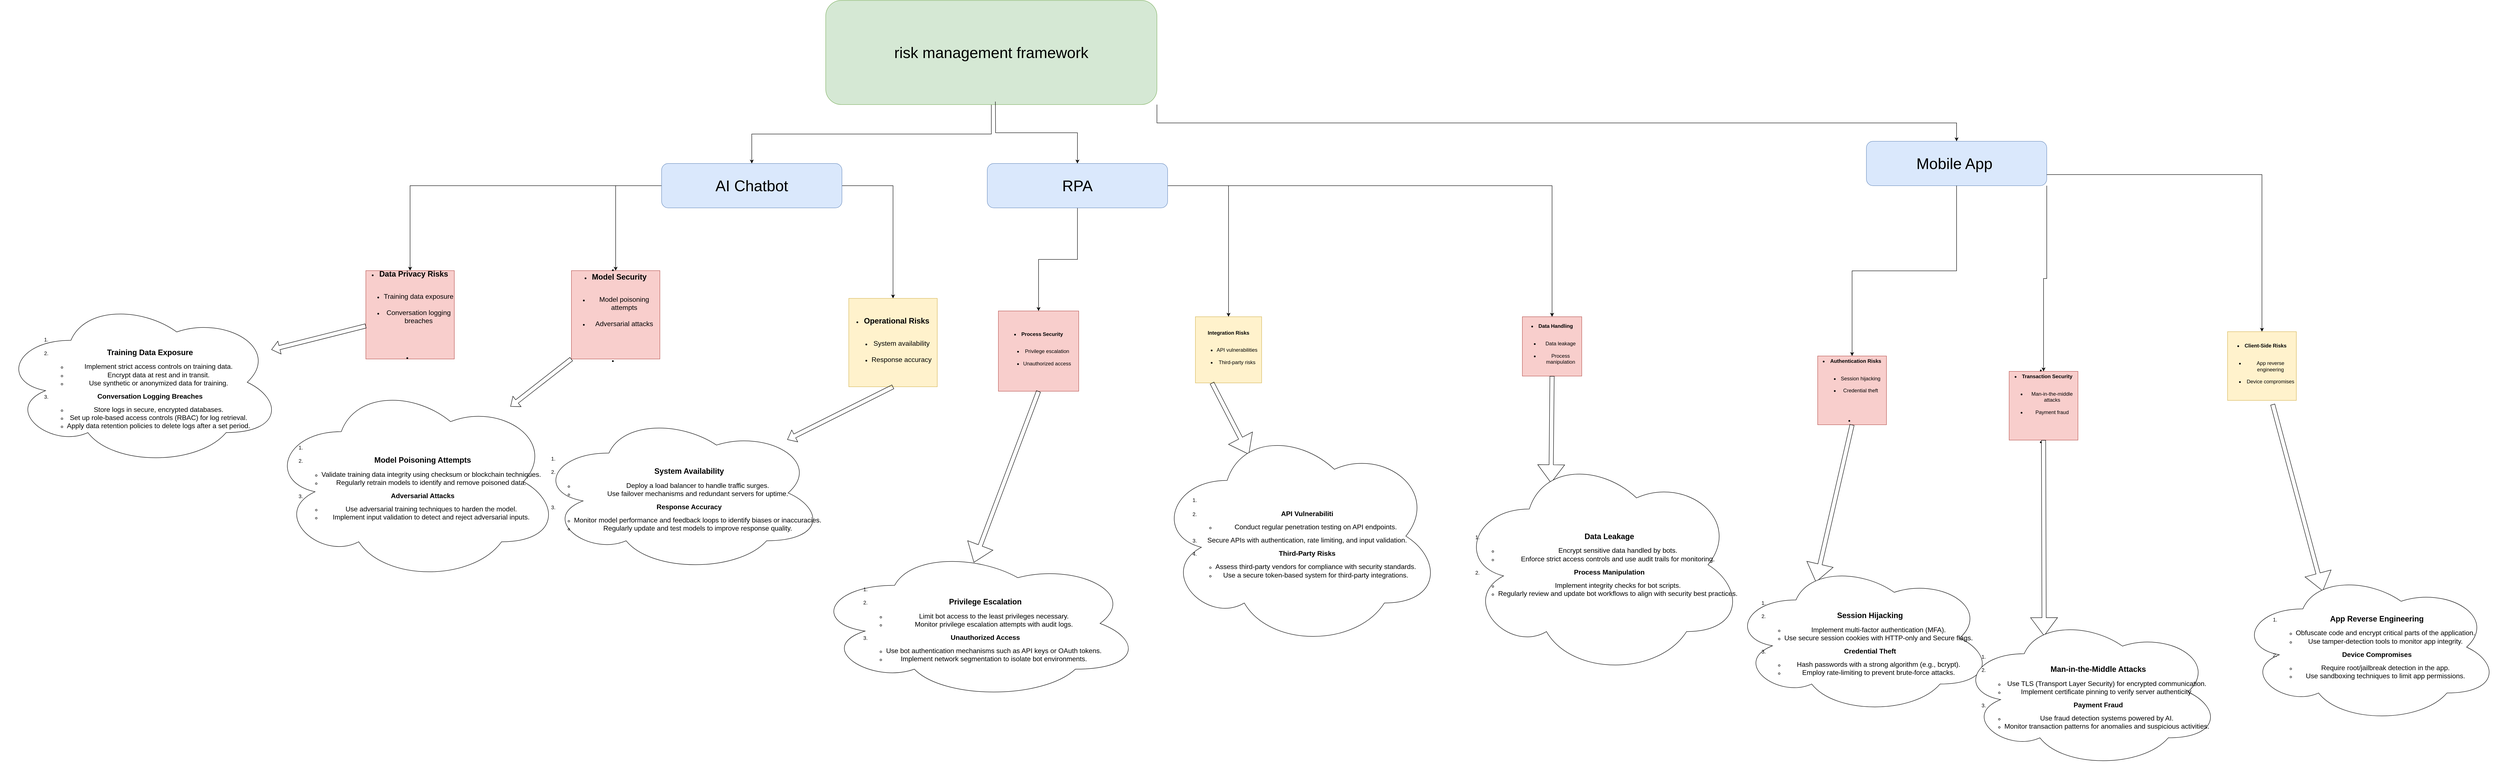 <mxfile version="24.4.10" type="github">
  <diagram name="Page-1" id="UPqwGXIuIdb4RDP-MWa9">
    <mxGraphModel dx="5969" dy="1998" grid="0" gridSize="10" guides="1" tooltips="1" connect="1" arrows="1" fold="1" page="0" pageScale="1" pageWidth="850" pageHeight="1100" math="0" shadow="0">
      <root>
        <mxCell id="0" />
        <mxCell id="1" parent="0" />
        <mxCell id="dwC30fj2xCrzJHsawLmF-4" value="" style="edgeStyle=orthogonalEdgeStyle;rounded=0;orthogonalLoop=1;jettySize=auto;html=1;" edge="1" parent="1" source="dwC30fj2xCrzJHsawLmF-1" target="dwC30fj2xCrzJHsawLmF-3">
          <mxGeometry relative="1" as="geometry" />
        </mxCell>
        <mxCell id="dwC30fj2xCrzJHsawLmF-1" value="&lt;font style=&quot;font-size: 36px;&quot;&gt;risk management framework&lt;/font&gt;" style="rounded=1;whiteSpace=wrap;html=1;fillColor=#d5e8d4;strokeColor=#82b366;" vertex="1" parent="1">
          <mxGeometry x="-965" y="-696" width="775" height="244" as="geometry" />
        </mxCell>
        <mxCell id="dwC30fj2xCrzJHsawLmF-6" value="" style="edgeStyle=orthogonalEdgeStyle;rounded=0;orthogonalLoop=1;jettySize=auto;html=1;entryX=0.5;entryY=0;entryDx=0;entryDy=0;" edge="1" parent="1" source="dwC30fj2xCrzJHsawLmF-3" target="dwC30fj2xCrzJHsawLmF-14">
          <mxGeometry relative="1" as="geometry">
            <mxPoint x="-584.5" y="-161" as="targetPoint" />
          </mxGeometry>
        </mxCell>
        <mxCell id="dwC30fj2xCrzJHsawLmF-8" value="" style="edgeStyle=orthogonalEdgeStyle;rounded=0;orthogonalLoop=1;jettySize=auto;html=1;entryX=0.5;entryY=0;entryDx=0;entryDy=0;" edge="1" parent="1" source="dwC30fj2xCrzJHsawLmF-3" target="dwC30fj2xCrzJHsawLmF-16">
          <mxGeometry relative="1" as="geometry">
            <mxPoint x="252.5" y="-156" as="targetPoint" />
          </mxGeometry>
        </mxCell>
        <mxCell id="dwC30fj2xCrzJHsawLmF-10" value="" style="edgeStyle=orthogonalEdgeStyle;rounded=0;orthogonalLoop=1;jettySize=auto;html=1;entryX=0.5;entryY=0;entryDx=0;entryDy=0;" edge="1" parent="1" source="dwC30fj2xCrzJHsawLmF-3" target="dwC30fj2xCrzJHsawLmF-15">
          <mxGeometry relative="1" as="geometry">
            <mxPoint x="-192.889" y="-167.879" as="targetPoint" />
          </mxGeometry>
        </mxCell>
        <mxCell id="dwC30fj2xCrzJHsawLmF-3" value="&lt;font style=&quot;font-size: 36px;&quot;&gt;AI Chatbot&lt;/font&gt;" style="rounded=1;whiteSpace=wrap;html=1;fillColor=#dae8fc;strokeColor=#6c8ebf;" vertex="1" parent="1">
          <mxGeometry x="-1349" y="-314" width="422" height="104" as="geometry" />
        </mxCell>
        <mxCell id="dwC30fj2xCrzJHsawLmF-14" value="&lt;li class=&quot;whitespace-normal break-words&quot;&gt;&lt;font style=&quot;font-size: 18px;&quot;&gt;&lt;b&gt;Data Privacy Risks&lt;/b&gt;&lt;br&gt;&lt;/font&gt;&lt;ul depth=&quot;1&quot; class=&quot;[&amp;amp;:not(:last-child)_ul]:pb-1 [&amp;amp;:not(:last-child)_ol]:pb-1 list-disc space-y-1.5 pl-7&quot;&gt;&lt;font size=&quot;3&quot;&gt;&lt;br&gt;&lt;/font&gt;&lt;li class=&quot;whitespace-normal break-words&quot;&gt;&lt;font size=&quot;3&quot;&gt;Training data exposure&lt;/font&gt;&lt;/li&gt;&lt;font size=&quot;3&quot;&gt;&lt;br&gt;&lt;/font&gt;&lt;li class=&quot;whitespace-normal break-words&quot;&gt;&lt;font size=&quot;3&quot;&gt;Conversation logging breaches&lt;/font&gt;&lt;/li&gt;&lt;font size=&quot;3&quot;&gt;&lt;br&gt;&lt;/font&gt;&lt;/ul&gt;&lt;font size=&quot;3&quot;&gt;&lt;br&gt;&lt;/font&gt;&lt;/li&gt;&lt;font size=&quot;3&quot;&gt;&lt;br&gt;&lt;/font&gt;&lt;li class=&quot;whitespace-normal break-words&quot;&gt;&lt;/li&gt;" style="whiteSpace=wrap;html=1;aspect=fixed;fillColor=#f8cecc;strokeColor=#b85450;" vertex="1" parent="1">
          <mxGeometry x="-2041" y="-63" width="207" height="207" as="geometry" />
        </mxCell>
        <mxCell id="dwC30fj2xCrzJHsawLmF-15" value="&lt;li class=&quot;whitespace-normal break-words&quot;&gt;&lt;/li&gt;&lt;li class=&quot;whitespace-normal break-words&quot;&gt;&lt;b&gt;&lt;font style=&quot;font-size: 18px;&quot;&gt;Model Security&lt;br&gt;&lt;/font&gt;&lt;/b&gt;&lt;ul depth=&quot;1&quot; class=&quot;[&amp;amp;:not(:last-child)_ul]:pb-1 [&amp;amp;:not(:last-child)_ol]:pb-1 list-disc space-y-1.5 pl-7&quot;&gt;&lt;font size=&quot;3&quot;&gt;&lt;br&gt;&lt;/font&gt;&lt;li class=&quot;whitespace-normal break-words&quot;&gt;&lt;font size=&quot;3&quot;&gt;Model poisoning attempts&lt;/font&gt;&lt;/li&gt;&lt;font size=&quot;3&quot;&gt;&lt;br&gt;&lt;/font&gt;&lt;li class=&quot;whitespace-normal break-words&quot;&gt;&lt;font size=&quot;3&quot;&gt;Adversarial attacks&lt;/font&gt;&lt;/li&gt;&lt;font size=&quot;3&quot;&gt;&lt;br&gt;&lt;/font&gt;&lt;/ul&gt;&lt;font size=&quot;3&quot;&gt;&lt;br&gt;&lt;/font&gt;&lt;/li&gt;&lt;font size=&quot;3&quot;&gt;&lt;br&gt;&lt;/font&gt;&lt;li class=&quot;whitespace-normal break-words&quot;&gt;&lt;/li&gt;" style="whiteSpace=wrap;html=1;aspect=fixed;fillColor=#f8cecc;strokeColor=#b85450;" vertex="1" parent="1">
          <mxGeometry x="-1560" y="-63" width="207" height="207" as="geometry" />
        </mxCell>
        <mxCell id="dwC30fj2xCrzJHsawLmF-16" value="&lt;li class=&quot;whitespace-normal break-words&quot;&gt;&lt;font style=&quot;font-size: 18px;&quot;&gt;&lt;b&gt;Operational Risks&lt;/b&gt;&lt;br&gt;&lt;/font&gt;&lt;ul depth=&quot;1&quot; class=&quot;[&amp;amp;:not(:last-child)_ul]:pb-1 [&amp;amp;:not(:last-child)_ol]:pb-1 list-disc space-y-1.5 pl-7&quot;&gt;&lt;font size=&quot;3&quot;&gt;&lt;br&gt;&lt;/font&gt;&lt;li class=&quot;whitespace-normal break-words&quot;&gt;&lt;font size=&quot;3&quot;&gt;System availability&lt;/font&gt;&lt;/li&gt;&lt;font size=&quot;3&quot;&gt;&lt;br&gt;&lt;/font&gt;&lt;li class=&quot;whitespace-normal break-words&quot;&gt;&lt;font size=&quot;3&quot;&gt;Response accuracy&lt;/font&gt;&lt;/li&gt;&lt;/ul&gt;&lt;/li&gt;" style="whiteSpace=wrap;html=1;aspect=fixed;fillColor=#fff2cc;strokeColor=#d6b656;" vertex="1" parent="1">
          <mxGeometry x="-911" y="2" width="207" height="207" as="geometry" />
        </mxCell>
        <mxCell id="dwC30fj2xCrzJHsawLmF-20" value="" style="edgeStyle=orthogonalEdgeStyle;rounded=0;orthogonalLoop=1;jettySize=auto;html=1;" edge="1" parent="1" source="dwC30fj2xCrzJHsawLmF-17" target="dwC30fj2xCrzJHsawLmF-19">
          <mxGeometry relative="1" as="geometry" />
        </mxCell>
        <mxCell id="dwC30fj2xCrzJHsawLmF-23" value="" style="edgeStyle=orthogonalEdgeStyle;rounded=0;orthogonalLoop=1;jettySize=auto;html=1;" edge="1" parent="1" source="dwC30fj2xCrzJHsawLmF-17" target="dwC30fj2xCrzJHsawLmF-21">
          <mxGeometry relative="1" as="geometry" />
        </mxCell>
        <mxCell id="dwC30fj2xCrzJHsawLmF-25" value="" style="edgeStyle=orthogonalEdgeStyle;rounded=0;orthogonalLoop=1;jettySize=auto;html=1;" edge="1" parent="1" source="dwC30fj2xCrzJHsawLmF-17" target="dwC30fj2xCrzJHsawLmF-21">
          <mxGeometry relative="1" as="geometry" />
        </mxCell>
        <mxCell id="dwC30fj2xCrzJHsawLmF-26" value="" style="edgeStyle=orthogonalEdgeStyle;rounded=0;orthogonalLoop=1;jettySize=auto;html=1;" edge="1" parent="1" source="dwC30fj2xCrzJHsawLmF-17" target="dwC30fj2xCrzJHsawLmF-22">
          <mxGeometry relative="1" as="geometry" />
        </mxCell>
        <mxCell id="dwC30fj2xCrzJHsawLmF-17" value="&lt;p class=&quot;whitespace-pre-wrap break-words&quot;&gt;&lt;font style=&quot;font-size: 36px;&quot;&gt;RPA&lt;/font&gt;&lt;/p&gt;" style="rounded=1;whiteSpace=wrap;html=1;fillColor=#dae8fc;strokeColor=#6c8ebf;" vertex="1" parent="1">
          <mxGeometry x="-587" y="-314" width="422" height="104" as="geometry" />
        </mxCell>
        <mxCell id="dwC30fj2xCrzJHsawLmF-18" value="" style="edgeStyle=orthogonalEdgeStyle;rounded=0;orthogonalLoop=1;jettySize=auto;html=1;entryX=0.5;entryY=0;entryDx=0;entryDy=0;" edge="1" parent="1" target="dwC30fj2xCrzJHsawLmF-17">
          <mxGeometry relative="1" as="geometry">
            <mxPoint x="-568" y="-459" as="sourcePoint" />
            <mxPoint x="-1128" y="-304" as="targetPoint" />
          </mxGeometry>
        </mxCell>
        <mxCell id="dwC30fj2xCrzJHsawLmF-19" value="&lt;li class=&quot;whitespace-normal break-words&quot;&gt;&lt;b&gt;Process Security&lt;br/&gt;&lt;/b&gt;&lt;ul depth=&quot;1&quot; class=&quot;[&amp;amp;:not(:last-child)_ul]:pb-1 [&amp;amp;:not(:last-child)_ol]:pb-1 list-disc space-y-1.5 pl-7&quot;&gt;&lt;br/&gt;&lt;li class=&quot;whitespace-normal break-words&quot;&gt;Privilege escalation&lt;/li&gt;&lt;br/&gt;&lt;li class=&quot;whitespace-normal break-words&quot;&gt;Unauthorized access&lt;br&gt;&lt;/li&gt;&lt;/ul&gt;&lt;/li&gt;&lt;p class=&quot;whitespace-pre-wrap break-words&quot;&gt;&lt;/p&gt;" style="whiteSpace=wrap;html=1;aspect=fixed;fillColor=#f8cecc;strokeColor=#b85450;" vertex="1" parent="1">
          <mxGeometry x="-561" y="31.5" width="188" height="188" as="geometry" />
        </mxCell>
        <mxCell id="dwC30fj2xCrzJHsawLmF-21" value="&lt;li class=&quot;whitespace-normal break-words&quot;&gt;&lt;b&gt;Data Handling&lt;br/&gt;&lt;/b&gt;&lt;ul depth=&quot;1&quot; class=&quot;[&amp;amp;:not(:last-child)_ul]:pb-1 [&amp;amp;:not(:last-child)_ol]:pb-1 list-disc space-y-1.5 pl-7&quot;&gt;&lt;br/&gt;&lt;li class=&quot;whitespace-normal break-words&quot;&gt;Data leakage&lt;/li&gt;&lt;br/&gt;&lt;li class=&quot;whitespace-normal break-words&quot;&gt;Process manipulation&lt;br&gt;&lt;/li&gt;&lt;/ul&gt;&lt;/li&gt;&lt;p class=&quot;whitespace-pre-wrap break-words&quot;&gt;&lt;/p&gt;" style="whiteSpace=wrap;html=1;aspect=fixed;fillColor=#f8cecc;strokeColor=#b85450;" vertex="1" parent="1">
          <mxGeometry x="665" y="45" width="139" height="139" as="geometry" />
        </mxCell>
        <mxCell id="dwC30fj2xCrzJHsawLmF-22" value="&lt;b&gt;Integration Risks&lt;br/&gt;&lt;/b&gt;&lt;ul depth=&quot;1&quot; class=&quot;[&amp;amp;:not(:last-child)_ul]:pb-1 [&amp;amp;:not(:last-child)_ol]:pb-1 list-disc space-y-1.5 pl-7&quot;&gt;&lt;br/&gt;&lt;li class=&quot;whitespace-normal break-words&quot;&gt;API vulnerabilities&lt;/li&gt;&lt;br/&gt;&lt;li class=&quot;whitespace-normal break-words&quot;&gt;Third-party risks&lt;/li&gt;&lt;/ul&gt;" style="whiteSpace=wrap;html=1;aspect=fixed;fillColor=#fff2cc;strokeColor=#d6b656;" vertex="1" parent="1">
          <mxGeometry x="-100" y="45" width="155" height="155" as="geometry" />
        </mxCell>
        <mxCell id="dwC30fj2xCrzJHsawLmF-27" value="&lt;p class=&quot;whitespace-pre-wrap break-words&quot;&gt;&lt;font style=&quot;font-size: 36px;&quot;&gt;Mobile App&amp;nbsp;&lt;/font&gt;&lt;/p&gt;" style="rounded=1;whiteSpace=wrap;html=1;fillColor=#dae8fc;strokeColor=#6c8ebf;" vertex="1" parent="1">
          <mxGeometry x="1470" y="-366" width="422" height="104" as="geometry" />
        </mxCell>
        <mxCell id="dwC30fj2xCrzJHsawLmF-28" value="" style="edgeStyle=orthogonalEdgeStyle;rounded=0;orthogonalLoop=1;jettySize=auto;html=1;entryX=0.5;entryY=0;entryDx=0;entryDy=0;exitX=1;exitY=1;exitDx=0;exitDy=0;" edge="1" parent="1" source="dwC30fj2xCrzJHsawLmF-1" target="dwC30fj2xCrzJHsawLmF-27">
          <mxGeometry relative="1" as="geometry">
            <mxPoint x="-393" y="-394.5" as="sourcePoint" />
            <mxPoint x="-201" y="-249.5" as="targetPoint" />
          </mxGeometry>
        </mxCell>
        <mxCell id="dwC30fj2xCrzJHsawLmF-30" value="" style="edgeStyle=orthogonalEdgeStyle;rounded=0;orthogonalLoop=1;jettySize=auto;html=1;exitX=0.5;exitY=1;exitDx=0;exitDy=0;" edge="1" parent="1" target="dwC30fj2xCrzJHsawLmF-31" source="dwC30fj2xCrzJHsawLmF-27">
          <mxGeometry relative="1" as="geometry">
            <mxPoint x="375" y="-103" as="sourcePoint" />
          </mxGeometry>
        </mxCell>
        <mxCell id="dwC30fj2xCrzJHsawLmF-31" value="&lt;li class=&quot;whitespace-normal break-words&quot;&gt;&lt;b&gt;Authentication Risks&lt;/b&gt;&lt;br&gt;&lt;ul depth=&quot;1&quot; class=&quot;[&amp;amp;:not(:last-child)_ul]:pb-1 [&amp;amp;:not(:last-child)_ol]:pb-1 list-disc space-y-1.5 pl-7&quot;&gt;&lt;br&gt;&lt;li class=&quot;whitespace-normal break-words&quot;&gt;Session hijacking&lt;/li&gt;&lt;br&gt;&lt;li class=&quot;whitespace-normal break-words&quot;&gt;Credential theft&lt;/li&gt;&lt;br&gt;&lt;/ul&gt;&lt;br&gt;&lt;/li&gt;&lt;br&gt;&lt;li class=&quot;whitespace-normal break-words&quot;&gt;&lt;/li&gt;" style="whiteSpace=wrap;html=1;aspect=fixed;fillColor=#f8cecc;strokeColor=#b85450;" vertex="1" parent="1">
          <mxGeometry x="1356" y="137" width="161" height="161" as="geometry" />
        </mxCell>
        <mxCell id="dwC30fj2xCrzJHsawLmF-32" value="" style="edgeStyle=orthogonalEdgeStyle;rounded=0;orthogonalLoop=1;jettySize=auto;html=1;exitX=1;exitY=1;exitDx=0;exitDy=0;" edge="1" parent="1" target="dwC30fj2xCrzJHsawLmF-33" source="dwC30fj2xCrzJHsawLmF-27">
          <mxGeometry relative="1" as="geometry">
            <mxPoint x="768.0" y="-185" as="sourcePoint" />
          </mxGeometry>
        </mxCell>
        <mxCell id="dwC30fj2xCrzJHsawLmF-33" value="&lt;li class=&quot;whitespace-normal break-words&quot;&gt;&lt;/li&gt;&lt;li class=&quot;whitespace-normal break-words&quot;&gt;&lt;b&gt;Transaction Security&lt;/b&gt;&lt;br&gt;&lt;ul depth=&quot;1&quot; class=&quot;[&amp;amp;:not(:last-child)_ul]:pb-1 [&amp;amp;:not(:last-child)_ol]:pb-1 list-disc space-y-1.5 pl-7&quot;&gt;&lt;br&gt;&lt;li class=&quot;whitespace-normal break-words&quot;&gt;Man-in-the-middle attacks&lt;/li&gt;&lt;br&gt;&lt;li class=&quot;whitespace-normal break-words&quot;&gt;Payment fraud&lt;/li&gt;&lt;br&gt;&lt;/ul&gt;&lt;br&gt;&lt;/li&gt;&lt;br&gt;&lt;li class=&quot;whitespace-normal break-words&quot;&gt;&lt;/li&gt;" style="whiteSpace=wrap;html=1;aspect=fixed;fillColor=#f8cecc;strokeColor=#b85450;" vertex="1" parent="1">
          <mxGeometry x="1804" y="173" width="161" height="161" as="geometry" />
        </mxCell>
        <mxCell id="dwC30fj2xCrzJHsawLmF-34" value="" style="edgeStyle=orthogonalEdgeStyle;rounded=0;orthogonalLoop=1;jettySize=auto;html=1;exitX=1;exitY=0.75;exitDx=0;exitDy=0;" edge="1" parent="1" target="dwC30fj2xCrzJHsawLmF-35" source="dwC30fj2xCrzJHsawLmF-27">
          <mxGeometry relative="1" as="geometry">
            <mxPoint x="980" y="-168" as="sourcePoint" />
          </mxGeometry>
        </mxCell>
        <mxCell id="dwC30fj2xCrzJHsawLmF-35" value="&lt;li class=&quot;whitespace-normal break-words&quot;&gt;&lt;b&gt;Client-Side Risks&lt;/b&gt;&lt;br&gt;&lt;ul depth=&quot;1&quot; class=&quot;[&amp;amp;:not(:last-child)_ul]:pb-1 [&amp;amp;:not(:last-child)_ol]:pb-1 list-disc space-y-1.5 pl-7&quot;&gt;&lt;br&gt;&lt;li class=&quot;whitespace-normal break-words&quot;&gt;App reverse engineering&lt;/li&gt;&lt;br&gt;&lt;li class=&quot;whitespace-normal break-words&quot;&gt;Device compromises&lt;/li&gt;&lt;/ul&gt;&lt;/li&gt;" style="whiteSpace=wrap;html=1;aspect=fixed;fillColor=#fff2cc;strokeColor=#d6b656;" vertex="1" parent="1">
          <mxGeometry x="2315" y="80" width="161" height="161" as="geometry" />
        </mxCell>
        <mxCell id="dwC30fj2xCrzJHsawLmF-39" value="" style="shape=flexArrow;endArrow=classic;html=1;rounded=0;" edge="1" parent="1" target="dwC30fj2xCrzJHsawLmF-40" source="dwC30fj2xCrzJHsawLmF-14">
          <mxGeometry width="50" height="50" relative="1" as="geometry">
            <mxPoint x="-1466.657" y="186.004" as="sourcePoint" />
            <mxPoint x="-1151" y="357.45" as="targetPoint" />
          </mxGeometry>
        </mxCell>
        <mxCell id="dwC30fj2xCrzJHsawLmF-40" value="&lt;p&gt;&lt;/p&gt;&lt;h4&gt;&lt;/h4&gt;&lt;p&gt;&lt;/p&gt;&lt;ol&gt;&lt;li&gt;&lt;/li&gt;&lt;li&gt;&lt;p&gt;&lt;strong&gt;&lt;font style=&quot;font-size: 18px;&quot;&gt;Training Data Exposure&lt;/font&gt;&lt;/strong&gt;&lt;/p&gt;&lt;ul&gt;&lt;li&gt;&lt;font size=&quot;3&quot;&gt;Implement strict access controls on training data.&lt;/font&gt;&lt;/li&gt;&lt;li&gt;&lt;font size=&quot;3&quot;&gt;Encrypt data at rest and in transit.&lt;/font&gt;&lt;/li&gt;&lt;li&gt;&lt;font size=&quot;3&quot;&gt;Use synthetic or anonymized data for training.&lt;/font&gt;&lt;/li&gt;&lt;/ul&gt;&lt;/li&gt;&lt;li&gt;&lt;p&gt;&lt;strong&gt;&lt;font size=&quot;3&quot;&gt;Conversation Logging Breaches&lt;/font&gt;&lt;/strong&gt;&lt;/p&gt;&lt;ul&gt;&lt;li&gt;&lt;font size=&quot;3&quot;&gt;Store logs in secure, encrypted databases.&lt;/font&gt;&lt;/li&gt;&lt;li&gt;&lt;font size=&quot;3&quot;&gt;Set up role-based access controls (RBAC) for log retrieval.&lt;/font&gt;&lt;/li&gt;&lt;li&gt;&lt;font size=&quot;3&quot;&gt;Apply data retention policies to delete logs after a set period.&lt;/font&gt;&lt;/li&gt;&lt;/ul&gt;&lt;/li&gt;&lt;/ol&gt;" style="ellipse;shape=cloud;whiteSpace=wrap;html=1;" vertex="1" parent="1">
          <mxGeometry x="-2896" y="2" width="660" height="393" as="geometry" />
        </mxCell>
        <mxCell id="dwC30fj2xCrzJHsawLmF-43" value="" style="shape=flexArrow;endArrow=classic;html=1;rounded=0;exitX=0;exitY=1;exitDx=0;exitDy=0;" edge="1" parent="1" target="dwC30fj2xCrzJHsawLmF-44" source="dwC30fj2xCrzJHsawLmF-15">
          <mxGeometry width="50" height="50" relative="1" as="geometry">
            <mxPoint x="-1056" y="294" as="sourcePoint" />
            <mxPoint x="-603" y="430.45" as="targetPoint" />
          </mxGeometry>
        </mxCell>
        <mxCell id="dwC30fj2xCrzJHsawLmF-44" value="&lt;p&gt;&lt;/p&gt;&lt;h4&gt;&lt;/h4&gt;&lt;p&gt;&lt;/p&gt;&lt;ol&gt;&lt;li&gt;&lt;/li&gt;&lt;li&gt;&lt;p&gt;&lt;strong&gt;&lt;font style=&quot;font-size: 18px;&quot;&gt;Model Poisoning Attempts&lt;/font&gt;&lt;/strong&gt;&lt;/p&gt;&lt;ul&gt;&lt;li&gt;&lt;font size=&quot;3&quot;&gt;Validate training data integrity using checksum or blockchain techniques.&lt;/font&gt;&lt;/li&gt;&lt;li&gt;&lt;font size=&quot;3&quot;&gt;Regularly retrain models to identify and remove poisoned data.&lt;/font&gt;&lt;/li&gt;&lt;/ul&gt;&lt;/li&gt;&lt;li&gt;&lt;p&gt;&lt;strong&gt;&lt;font size=&quot;3&quot;&gt;Adversarial Attacks&lt;/font&gt;&lt;/strong&gt;&lt;/p&gt;&lt;ul&gt;&lt;li&gt;&lt;font size=&quot;3&quot;&gt;Use adversarial training techniques to harden the model.&lt;/font&gt;&lt;/li&gt;&lt;li&gt;&lt;font size=&quot;3&quot;&gt;Implement input validation to detect and reject adversarial inputs.&lt;/font&gt;&lt;/li&gt;&lt;/ul&gt;&lt;/li&gt;&lt;/ol&gt;" style="ellipse;shape=cloud;whiteSpace=wrap;html=1;" vertex="1" parent="1">
          <mxGeometry x="-2269" y="197" width="682" height="469" as="geometry" />
        </mxCell>
        <mxCell id="dwC30fj2xCrzJHsawLmF-47" value="" style="shape=flexArrow;endArrow=classic;html=1;rounded=0;exitX=0.5;exitY=1;exitDx=0;exitDy=0;" edge="1" parent="1" source="dwC30fj2xCrzJHsawLmF-16" target="dwC30fj2xCrzJHsawLmF-48">
          <mxGeometry width="50" height="50" relative="1" as="geometry">
            <mxPoint x="-806" y="231" as="sourcePoint" />
            <mxPoint x="-789" y="619" as="targetPoint" />
          </mxGeometry>
        </mxCell>
        <mxCell id="dwC30fj2xCrzJHsawLmF-48" value="&lt;p&gt;&lt;/p&gt;&lt;h4&gt;&lt;/h4&gt;&lt;p&gt;&lt;/p&gt;&lt;ol&gt;&lt;li&gt;&lt;/li&gt;&lt;li&gt;&lt;p&gt;&lt;strong&gt;&lt;font style=&quot;font-size: 18px;&quot;&gt;System Availability&lt;/font&gt;&lt;/strong&gt;&lt;/p&gt;&lt;ul&gt;&lt;li&gt;&lt;font size=&quot;3&quot;&gt;Deploy a load balancer to handle traffic surges.&lt;/font&gt;&lt;/li&gt;&lt;li&gt;&lt;font size=&quot;3&quot;&gt;Use failover mechanisms and redundant servers for uptime.&lt;/font&gt;&lt;/li&gt;&lt;/ul&gt;&lt;/li&gt;&lt;li&gt;&lt;p&gt;&lt;strong&gt;&lt;font size=&quot;3&quot;&gt;Response Accuracy&lt;/font&gt;&lt;/strong&gt;&lt;/p&gt;&lt;ul&gt;&lt;li&gt;&lt;font size=&quot;3&quot;&gt;Monitor model performance and feedback loops to identify biases or inaccuracies.&lt;/font&gt;&lt;/li&gt;&lt;li&gt;&lt;font size=&quot;3&quot;&gt;Regularly update and test models to improve response quality.&lt;/font&gt;&lt;/li&gt;&lt;/ul&gt;&lt;/li&gt;&lt;/ol&gt;" style="ellipse;shape=cloud;whiteSpace=wrap;html=1;" vertex="1" parent="1">
          <mxGeometry x="-1640" y="271" width="671" height="373.55" as="geometry" />
        </mxCell>
        <mxCell id="dwC30fj2xCrzJHsawLmF-51" value="" style="shape=flexArrow;endArrow=classic;html=1;rounded=0;exitX=0.5;exitY=1;exitDx=0;exitDy=0;endWidth=52;endSize=13.72;entryX=0.491;entryY=0.1;entryDx=0;entryDy=0;entryPerimeter=0;" edge="1" parent="1" source="dwC30fj2xCrzJHsawLmF-19" target="dwC30fj2xCrzJHsawLmF-52">
          <mxGeometry width="50" height="50" relative="1" as="geometry">
            <mxPoint x="-299" y="272" as="sourcePoint" />
            <mxPoint x="-410" y="1030" as="targetPoint" />
          </mxGeometry>
        </mxCell>
        <mxCell id="dwC30fj2xCrzJHsawLmF-52" value="&lt;p&gt;&lt;/p&gt;&lt;h4&gt;&lt;/h4&gt;&lt;p&gt;&lt;/p&gt;&lt;ol&gt;&lt;li&gt;&lt;/li&gt;&lt;li&gt;&lt;p&gt;&lt;strong&gt;&lt;font style=&quot;font-size: 18px;&quot;&gt;Privilege Escalation&lt;/font&gt;&lt;/strong&gt;&lt;/p&gt;&lt;ul&gt;&lt;li&gt;&lt;font size=&quot;3&quot;&gt;Limit bot access to the least privileges necessary.&lt;/font&gt;&lt;/li&gt;&lt;li&gt;&lt;font size=&quot;3&quot;&gt;Monitor privilege escalation attempts with audit logs.&lt;/font&gt;&lt;/li&gt;&lt;/ul&gt;&lt;/li&gt;&lt;li&gt;&lt;p&gt;&lt;strong&gt;&lt;font size=&quot;3&quot;&gt;Unauthorized Access&lt;/font&gt;&lt;/strong&gt;&lt;/p&gt;&lt;ul&gt;&lt;li&gt;&lt;font size=&quot;3&quot;&gt;Use bot authentication mechanisms such as API keys or OAuth tokens.&lt;/font&gt;&lt;/li&gt;&lt;li&gt;&lt;font size=&quot;3&quot;&gt;Implement network segmentation to isolate bot environments.&lt;/font&gt;&lt;/li&gt;&lt;/ul&gt;&lt;/li&gt;&lt;/ol&gt;" style="ellipse;shape=cloud;whiteSpace=wrap;html=1;" vertex="1" parent="1">
          <mxGeometry x="-996" y="585" width="769" height="357" as="geometry" />
        </mxCell>
        <mxCell id="dwC30fj2xCrzJHsawLmF-55" value="" style="shape=flexArrow;endArrow=classic;html=1;rounded=0;endWidth=52;endSize=13.72;exitX=0.25;exitY=1;exitDx=0;exitDy=0;entryX=0.326;entryY=0.133;entryDx=0;entryDy=0;entryPerimeter=0;" edge="1" parent="1" source="dwC30fj2xCrzJHsawLmF-22" target="dwC30fj2xCrzJHsawLmF-56">
          <mxGeometry width="50" height="50" relative="1" as="geometry">
            <mxPoint x="-147" y="244" as="sourcePoint" />
            <mxPoint x="-135" y="425" as="targetPoint" />
          </mxGeometry>
        </mxCell>
        <mxCell id="dwC30fj2xCrzJHsawLmF-56" value="&lt;p&gt;&lt;/p&gt;&lt;h4&gt;&lt;/h4&gt;&lt;p&gt;&lt;/p&gt;&lt;ol&gt;&lt;li&gt;&lt;font style=&quot;font-size: 18px;&quot;&gt;&lt;br&gt;&lt;/font&gt;&lt;/li&gt;&lt;li&gt;&lt;p&gt;&lt;strong&gt;&lt;font size=&quot;3&quot;&gt;API Vulnerabiliti&lt;/font&gt;&lt;/strong&gt;&lt;/p&gt;&lt;ul&gt;&lt;li&gt;&lt;font size=&quot;3&quot;&gt;Conduct regular penetration testing on API endpoints.&lt;/font&gt;&lt;/li&gt;&lt;/ul&gt;&lt;/li&gt;&lt;li&gt;&lt;p&gt;&lt;span style=&quot;background-color: initial;&quot;&gt;&lt;font size=&quot;3&quot;&gt;Secure APIs with authentication, rate limiting, and input validation.&lt;/font&gt;&lt;/span&gt;&lt;/p&gt;&lt;/li&gt;&lt;li&gt;&lt;p&gt;&lt;strong&gt;&lt;font size=&quot;3&quot;&gt;Third-Party Risks&lt;/font&gt;&lt;/strong&gt;&lt;/p&gt;&lt;ul&gt;&lt;li&gt;&lt;font size=&quot;3&quot;&gt;Assess third-party vendors for compliance with security standards.&lt;/font&gt;&lt;/li&gt;&lt;li&gt;&lt;font size=&quot;3&quot;&gt;Use a secure token-based system for third-party integrations.&lt;/font&gt;&lt;/li&gt;&lt;/ul&gt;&lt;/li&gt;&lt;/ol&gt;" style="ellipse;shape=cloud;whiteSpace=wrap;html=1;" vertex="1" parent="1">
          <mxGeometry x="-193" y="298" width="669" height="522" as="geometry" />
        </mxCell>
        <mxCell id="dwC30fj2xCrzJHsawLmF-60" value="" style="shape=flexArrow;endArrow=classic;html=1;rounded=0;endWidth=52;endSize=13.72;exitX=0.5;exitY=1;exitDx=0;exitDy=0;entryX=0.326;entryY=0.133;entryDx=0;entryDy=0;entryPerimeter=0;" edge="1" parent="1" target="dwC30fj2xCrzJHsawLmF-61" source="dwC30fj2xCrzJHsawLmF-21">
          <mxGeometry width="50" height="50" relative="1" as="geometry">
            <mxPoint x="789" y="290" as="sourcePoint" />
            <mxPoint x="715" y="515" as="targetPoint" />
          </mxGeometry>
        </mxCell>
        <mxCell id="dwC30fj2xCrzJHsawLmF-61" value="&lt;p&gt;&lt;/p&gt;&lt;h4&gt;&lt;/h4&gt;&lt;p&gt;&lt;/p&gt;&lt;ol&gt;&lt;li&gt;&lt;p&gt;&lt;strong&gt;&lt;font style=&quot;font-size: 18px;&quot;&gt;Data Leakage&lt;/font&gt;&lt;/strong&gt;&lt;/p&gt;&lt;ul&gt;&lt;li&gt;&lt;font size=&quot;3&quot;&gt;Encrypt sensitive data handled by bots.&lt;/font&gt;&lt;/li&gt;&lt;li&gt;&lt;font size=&quot;3&quot;&gt;Enforce strict access controls and use audit trails for monitoring.&lt;/font&gt;&lt;/li&gt;&lt;/ul&gt;&lt;/li&gt;&lt;li&gt;&lt;p&gt;&lt;strong&gt;&lt;font size=&quot;3&quot;&gt;Process Manipulation&lt;/font&gt;&lt;/strong&gt;&lt;/p&gt;&lt;ul&gt;&lt;li&gt;&lt;font size=&quot;3&quot;&gt;Implement integrity checks for bot scripts.&lt;/font&gt;&lt;/li&gt;&lt;li&gt;&lt;font size=&quot;3&quot;&gt;Regularly review and update bot workflows to align with security best practices.&lt;/font&gt;&lt;/li&gt;&lt;/ul&gt;&lt;/li&gt;&lt;h4&gt;&lt;/h4&gt;&lt;/ol&gt;" style="ellipse;shape=cloud;whiteSpace=wrap;html=1;" vertex="1" parent="1">
          <mxGeometry x="514" y="365" width="669" height="522" as="geometry" />
        </mxCell>
        <mxCell id="dwC30fj2xCrzJHsawLmF-62" value="" style="shape=flexArrow;endArrow=classic;html=1;rounded=0;endWidth=52;endSize=13.72;exitX=0.5;exitY=1;exitDx=0;exitDy=0;entryX=0.326;entryY=0.133;entryDx=0;entryDy=0;entryPerimeter=0;" edge="1" parent="1" target="dwC30fj2xCrzJHsawLmF-63" source="dwC30fj2xCrzJHsawLmF-31">
          <mxGeometry width="50" height="50" relative="1" as="geometry">
            <mxPoint x="1525" y="398" as="sourcePoint" />
            <mxPoint x="1505" y="729" as="targetPoint" />
          </mxGeometry>
        </mxCell>
        <mxCell id="dwC30fj2xCrzJHsawLmF-63" value="&lt;p&gt;&lt;/p&gt;&lt;h4&gt;&lt;/h4&gt;&lt;p&gt;&lt;/p&gt;&lt;ol&gt;&lt;li&gt;&lt;/li&gt;&lt;li&gt;&lt;p&gt;&lt;strong&gt;&lt;font style=&quot;font-size: 18px;&quot;&gt;Session Hijacking&lt;/font&gt;&lt;/strong&gt;&lt;/p&gt;&lt;ul&gt;&lt;li&gt;&lt;font size=&quot;3&quot;&gt;Implement multi-factor authentication (MFA).&lt;/font&gt;&lt;/li&gt;&lt;li&gt;&lt;font size=&quot;3&quot;&gt;Use secure session cookies with HTTP-only and Secure flags.&lt;/font&gt;&lt;/li&gt;&lt;/ul&gt;&lt;/li&gt;&lt;li&gt;&lt;p&gt;&lt;strong&gt;&lt;font size=&quot;3&quot;&gt;Credential Theft&lt;/font&gt;&lt;/strong&gt;&lt;/p&gt;&lt;ul&gt;&lt;li&gt;&lt;font size=&quot;3&quot;&gt;Hash passwords with a strong algorithm (e.g., bcrypt).&lt;/font&gt;&lt;/li&gt;&lt;li&gt;&lt;font size=&quot;3&quot;&gt;Employ rate-limiting to prevent brute-force attacks.&lt;/font&gt;&lt;/li&gt;&lt;/ul&gt;&lt;/li&gt;&lt;h4&gt;&lt;/h4&gt;&lt;/ol&gt;" style="ellipse;shape=cloud;whiteSpace=wrap;html=1;" vertex="1" parent="1">
          <mxGeometry x="1152" y="619" width="613" height="358" as="geometry" />
        </mxCell>
        <mxCell id="dwC30fj2xCrzJHsawLmF-64" value="" style="shape=flexArrow;endArrow=classic;html=1;rounded=0;endWidth=52;endSize=13.72;exitX=0.5;exitY=1;exitDx=0;exitDy=0;entryX=0.326;entryY=0.133;entryDx=0;entryDy=0;entryPerimeter=0;" edge="1" parent="1" target="dwC30fj2xCrzJHsawLmF-65" source="dwC30fj2xCrzJHsawLmF-33">
          <mxGeometry width="50" height="50" relative="1" as="geometry">
            <mxPoint x="1971" y="424" as="sourcePoint" />
            <mxPoint x="2039" y="855" as="targetPoint" />
          </mxGeometry>
        </mxCell>
        <mxCell id="dwC30fj2xCrzJHsawLmF-65" value="&lt;p&gt;&lt;/p&gt;&lt;h4&gt;&lt;/h4&gt;&lt;p&gt;&lt;/p&gt;&lt;ol&gt;&lt;li&gt;&lt;/li&gt;&lt;li&gt;&lt;p&gt;&lt;strong&gt;&lt;font style=&quot;font-size: 18px;&quot;&gt;Man-in-the-Middle Attacks&lt;/font&gt;&lt;/strong&gt;&lt;/p&gt;&lt;ul&gt;&lt;li&gt;&lt;font size=&quot;3&quot;&gt;Use TLS (Transport Layer Security) for encrypted communication.&lt;/font&gt;&lt;/li&gt;&lt;li&gt;&lt;font size=&quot;3&quot;&gt;Implement certificate pinning to verify server authenticity.&lt;/font&gt;&lt;/li&gt;&lt;/ul&gt;&lt;/li&gt;&lt;li&gt;&lt;p&gt;&lt;strong&gt;&lt;font size=&quot;3&quot;&gt;Payment Fraud&lt;/font&gt;&lt;/strong&gt;&lt;/p&gt;&lt;ul&gt;&lt;li&gt;&lt;font size=&quot;3&quot;&gt;Use fraud detection systems powered by AI.&lt;/font&gt;&lt;/li&gt;&lt;li&gt;&lt;font size=&quot;3&quot;&gt;Monitor transaction patterns for anomalies and suspicious activities.&lt;/font&gt;&lt;/li&gt;&lt;/ul&gt;&lt;/li&gt;&lt;h4&gt;&lt;/h4&gt;&lt;/ol&gt;" style="ellipse;shape=cloud;whiteSpace=wrap;html=1;" vertex="1" parent="1">
          <mxGeometry x="1686" y="745" width="613" height="358" as="geometry" />
        </mxCell>
        <mxCell id="dwC30fj2xCrzJHsawLmF-66" value="" style="shape=flexArrow;endArrow=classic;html=1;rounded=0;endWidth=52;endSize=13.72;exitX=0.656;exitY=1.058;exitDx=0;exitDy=0;entryX=0.326;entryY=0.133;entryDx=0;entryDy=0;entryPerimeter=0;exitPerimeter=0;" edge="1" parent="1" target="dwC30fj2xCrzJHsawLmF-67" source="dwC30fj2xCrzJHsawLmF-35">
          <mxGeometry width="50" height="50" relative="1" as="geometry">
            <mxPoint x="2486" y="320" as="sourcePoint" />
            <mxPoint x="2640" y="841" as="targetPoint" />
          </mxGeometry>
        </mxCell>
        <mxCell id="dwC30fj2xCrzJHsawLmF-67" value="&lt;p&gt;&lt;/p&gt;&lt;h4&gt;&lt;/h4&gt;&lt;p&gt;&lt;/p&gt;&lt;ol&gt;&lt;li&gt;&lt;p&gt;&lt;strong&gt;&lt;font style=&quot;font-size: 18px;&quot;&gt;App Reverse Engineering&lt;/font&gt;&lt;/strong&gt;&lt;/p&gt;&lt;ul&gt;&lt;li&gt;&lt;font size=&quot;3&quot;&gt;Obfuscate code and encrypt critical parts of the application.&lt;/font&gt;&lt;/li&gt;&lt;li&gt;&lt;font size=&quot;3&quot;&gt;Use tamper-detection tools to monitor app integrity.&lt;/font&gt;&lt;/li&gt;&lt;/ul&gt;&lt;/li&gt;&lt;li&gt;&lt;p&gt;&lt;strong&gt;&lt;font size=&quot;3&quot;&gt;Device Compromises&lt;/font&gt;&lt;/strong&gt;&lt;/p&gt;&lt;ul&gt;&lt;li&gt;&lt;font size=&quot;3&quot;&gt;Require root/jailbreak detection in the app.&lt;/font&gt;&lt;/li&gt;&lt;li&gt;&lt;font size=&quot;3&quot;&gt;Use sandboxing techniques to limit app permissions.&lt;/font&gt;&lt;/li&gt;&lt;/ul&gt;&lt;/li&gt;&lt;h4&gt;&lt;/h4&gt;&lt;/ol&gt;" style="ellipse;shape=cloud;whiteSpace=wrap;html=1;" vertex="1" parent="1">
          <mxGeometry x="2338" y="640" width="613" height="358" as="geometry" />
        </mxCell>
      </root>
    </mxGraphModel>
  </diagram>
</mxfile>
